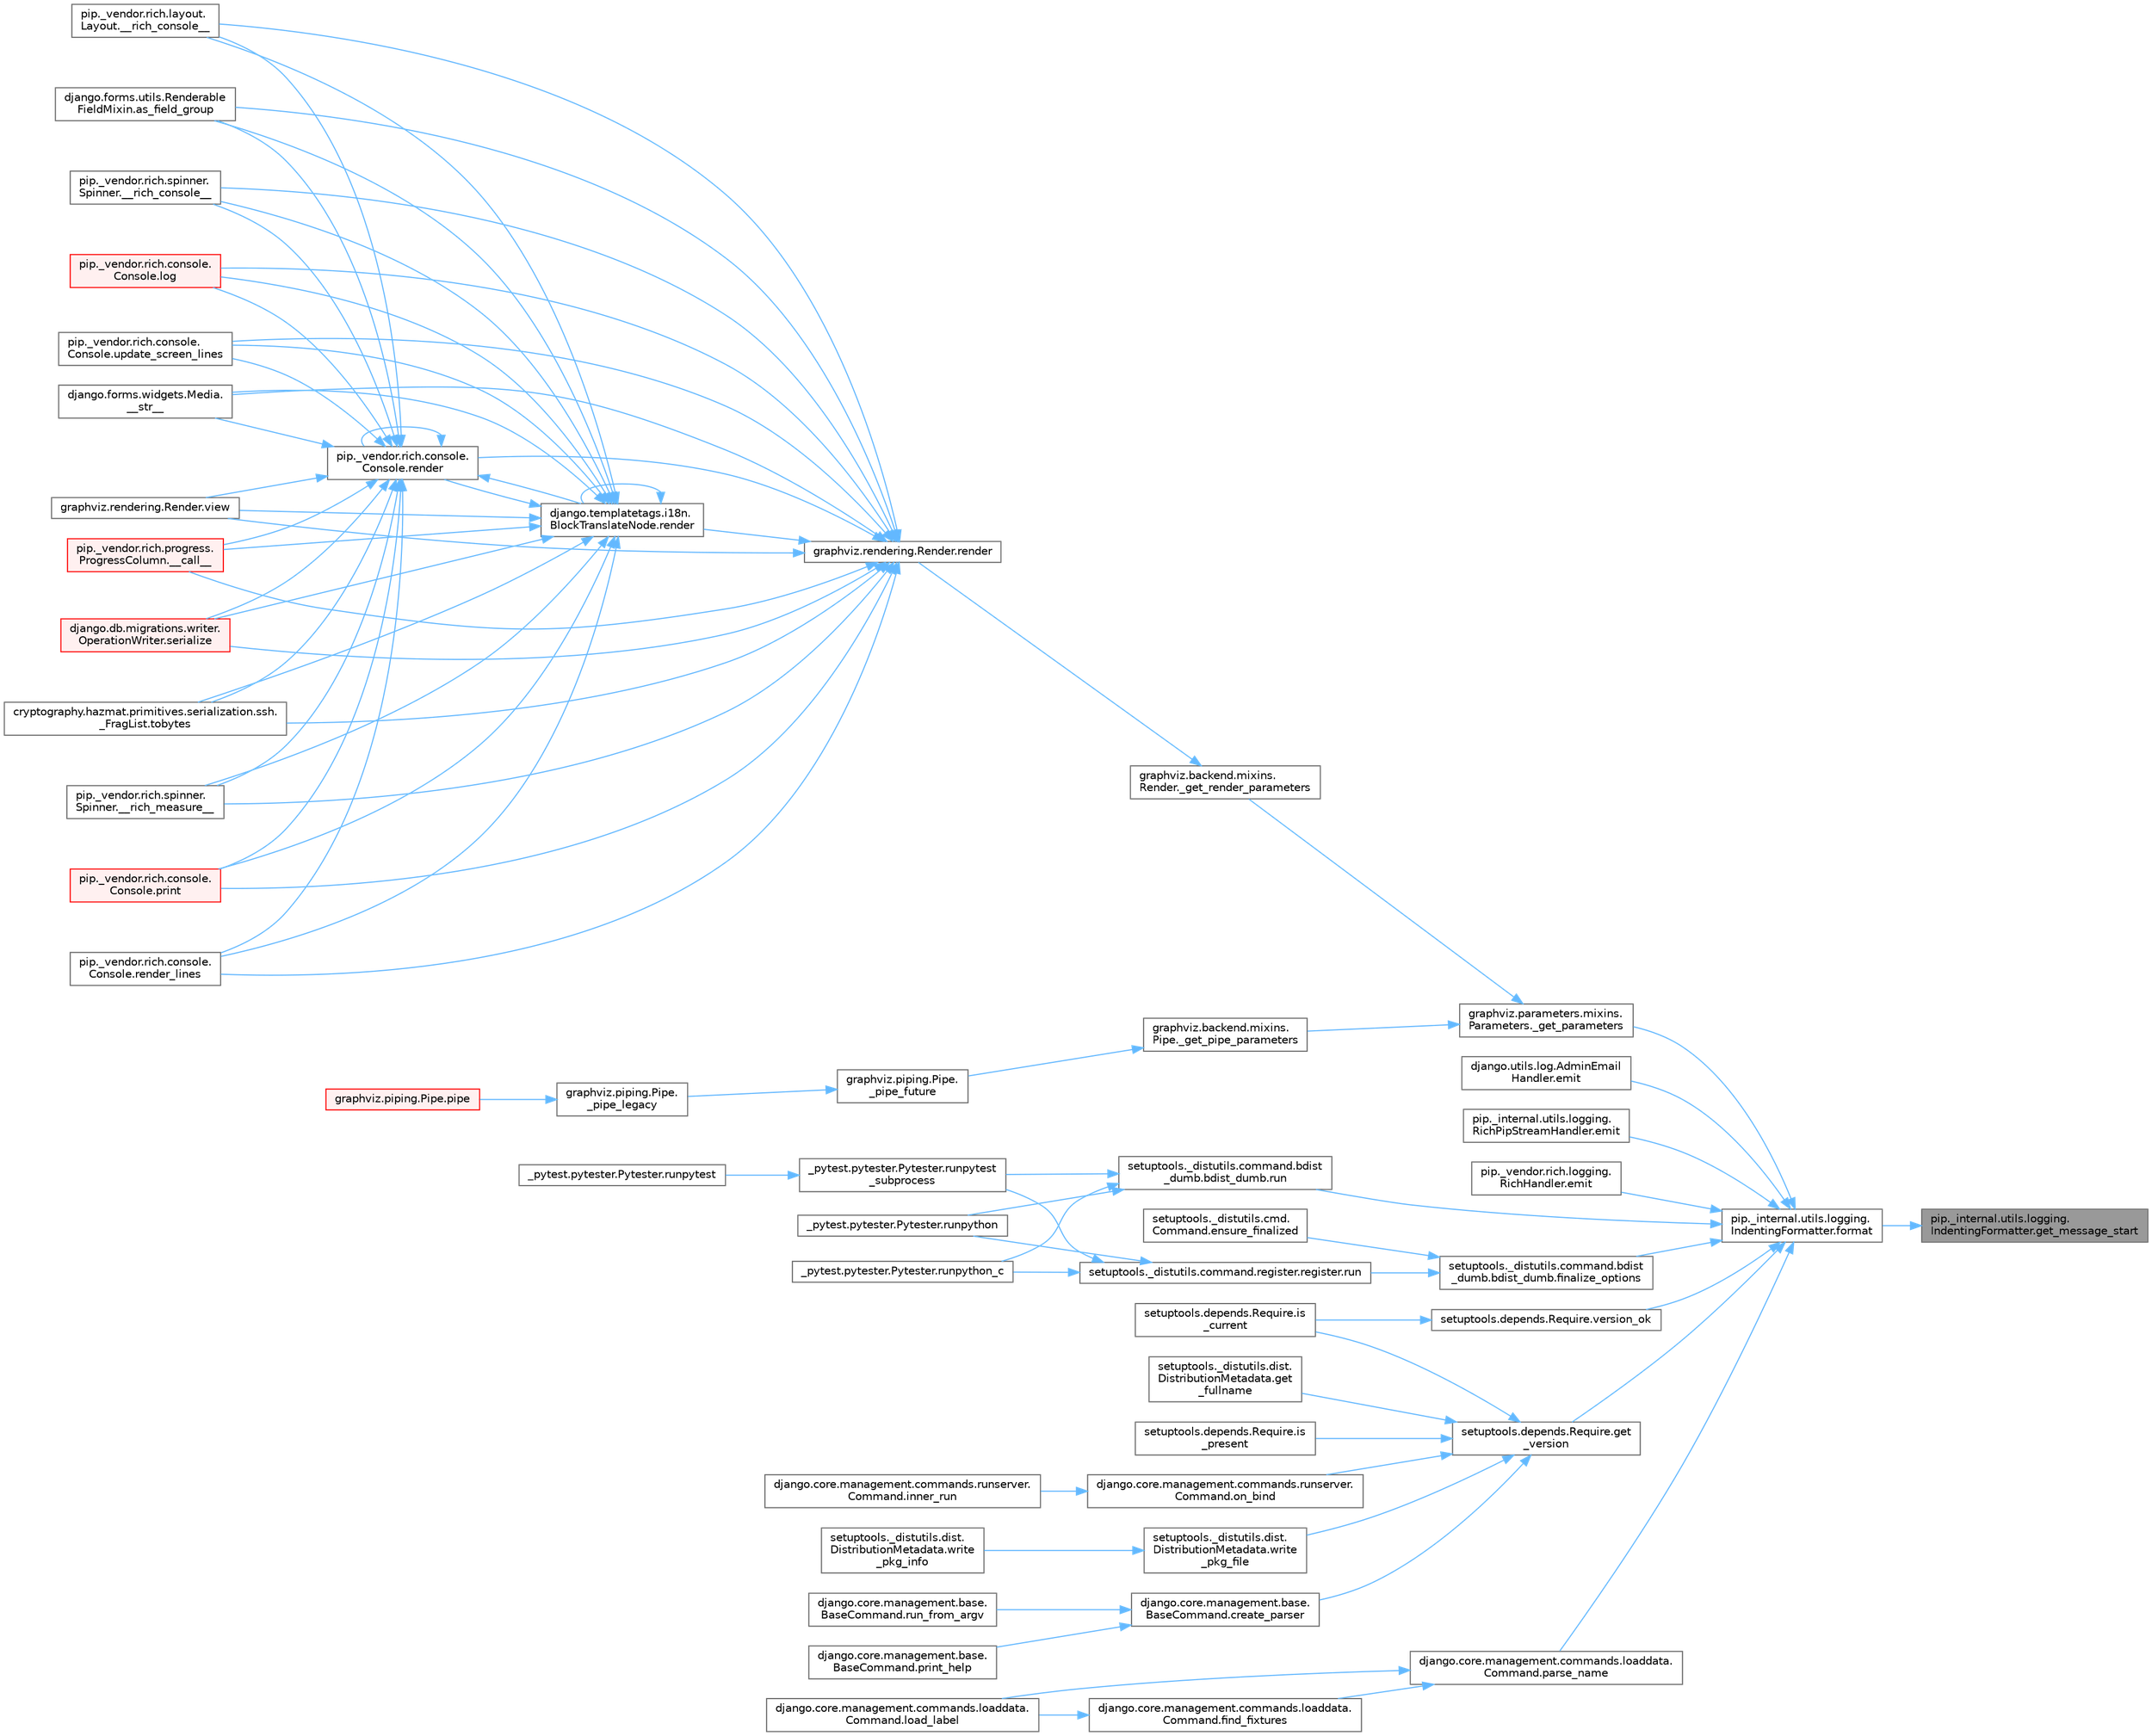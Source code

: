digraph "pip._internal.utils.logging.IndentingFormatter.get_message_start"
{
 // LATEX_PDF_SIZE
  bgcolor="transparent";
  edge [fontname=Helvetica,fontsize=10,labelfontname=Helvetica,labelfontsize=10];
  node [fontname=Helvetica,fontsize=10,shape=box,height=0.2,width=0.4];
  rankdir="RL";
  Node1 [id="Node000001",label="pip._internal.utils.logging.\lIndentingFormatter.get_message_start",height=0.2,width=0.4,color="gray40", fillcolor="grey60", style="filled", fontcolor="black",tooltip=" "];
  Node1 -> Node2 [id="edge1_Node000001_Node000002",dir="back",color="steelblue1",style="solid",tooltip=" "];
  Node2 [id="Node000002",label="pip._internal.utils.logging.\lIndentingFormatter.format",height=0.2,width=0.4,color="grey40", fillcolor="white", style="filled",URL="$classpip_1_1__internal_1_1utils_1_1logging_1_1_indenting_formatter.html#a940113926ebf6558a27f2f54905d8d4c",tooltip=" "];
  Node2 -> Node3 [id="edge2_Node000002_Node000003",dir="back",color="steelblue1",style="solid",tooltip=" "];
  Node3 [id="Node000003",label="graphviz.parameters.mixins.\lParameters._get_parameters",height=0.2,width=0.4,color="grey40", fillcolor="white", style="filled",URL="$classgraphviz_1_1parameters_1_1mixins_1_1_parameters.html#afbdb3248258e4e956d5a7a5f70e60b27",tooltip=" "];
  Node3 -> Node4 [id="edge3_Node000003_Node000004",dir="back",color="steelblue1",style="solid",tooltip=" "];
  Node4 [id="Node000004",label="graphviz.backend.mixins.\lPipe._get_pipe_parameters",height=0.2,width=0.4,color="grey40", fillcolor="white", style="filled",URL="$classgraphviz_1_1backend_1_1mixins_1_1_pipe.html#a71c9b0c3410eae1975141f6c7774a1a0",tooltip=" "];
  Node4 -> Node5 [id="edge4_Node000004_Node000005",dir="back",color="steelblue1",style="solid",tooltip=" "];
  Node5 [id="Node000005",label="graphviz.piping.Pipe.\l_pipe_future",height=0.2,width=0.4,color="grey40", fillcolor="white", style="filled",URL="$classgraphviz_1_1piping_1_1_pipe.html#af8e945601764f6c1340dc13ff7606aab",tooltip=" "];
  Node5 -> Node6 [id="edge5_Node000005_Node000006",dir="back",color="steelblue1",style="solid",tooltip=" "];
  Node6 [id="Node000006",label="graphviz.piping.Pipe.\l_pipe_legacy",height=0.2,width=0.4,color="grey40", fillcolor="white", style="filled",URL="$classgraphviz_1_1piping_1_1_pipe.html#a6632f0bdcb84b91daead31b26b79b528",tooltip=" "];
  Node6 -> Node7 [id="edge6_Node000006_Node000007",dir="back",color="steelblue1",style="solid",tooltip=" "];
  Node7 [id="Node000007",label="graphviz.piping.Pipe.pipe",height=0.2,width=0.4,color="red", fillcolor="#FFF0F0", style="filled",URL="$classgraphviz_1_1piping_1_1_pipe.html#ad98e895b06a856a0b5aa0f6be556ddf2",tooltip=" "];
  Node3 -> Node11 [id="edge7_Node000003_Node000011",dir="back",color="steelblue1",style="solid",tooltip=" "];
  Node11 [id="Node000011",label="graphviz.backend.mixins.\lRender._get_render_parameters",height=0.2,width=0.4,color="grey40", fillcolor="white", style="filled",URL="$classgraphviz_1_1backend_1_1mixins_1_1_render.html#aedbcb99d10d2133f71d5f6671cbe257b",tooltip=" "];
  Node11 -> Node12 [id="edge8_Node000011_Node000012",dir="back",color="steelblue1",style="solid",tooltip=" "];
  Node12 [id="Node000012",label="graphviz.rendering.Render.render",height=0.2,width=0.4,color="grey40", fillcolor="white", style="filled",URL="$classgraphviz_1_1rendering_1_1_render.html#a0249d6538d64a6b59b1bed64d4636456",tooltip=" "];
  Node12 -> Node13 [id="edge9_Node000012_Node000013",dir="back",color="steelblue1",style="solid",tooltip=" "];
  Node13 [id="Node000013",label="pip._vendor.rich.progress.\lProgressColumn.__call__",height=0.2,width=0.4,color="red", fillcolor="#FFF0F0", style="filled",URL="$classpip_1_1__vendor_1_1rich_1_1progress_1_1_progress_column.html#ae0c399be74222f949edb0fa5324cf6ea",tooltip=" "];
  Node12 -> Node16 [id="edge10_Node000012_Node000016",dir="back",color="steelblue1",style="solid",tooltip=" "];
  Node16 [id="Node000016",label="pip._vendor.rich.layout.\lLayout.__rich_console__",height=0.2,width=0.4,color="grey40", fillcolor="white", style="filled",URL="$classpip_1_1__vendor_1_1rich_1_1layout_1_1_layout.html#ac39cb3d17d2b0324ee1b0dada41a3ebd",tooltip=" "];
  Node12 -> Node17 [id="edge11_Node000012_Node000017",dir="back",color="steelblue1",style="solid",tooltip=" "];
  Node17 [id="Node000017",label="pip._vendor.rich.spinner.\lSpinner.__rich_console__",height=0.2,width=0.4,color="grey40", fillcolor="white", style="filled",URL="$classpip_1_1__vendor_1_1rich_1_1spinner_1_1_spinner.html#a6883d8dced19ac48d4dfc74f776357fd",tooltip=" "];
  Node12 -> Node18 [id="edge12_Node000012_Node000018",dir="back",color="steelblue1",style="solid",tooltip=" "];
  Node18 [id="Node000018",label="pip._vendor.rich.spinner.\lSpinner.__rich_measure__",height=0.2,width=0.4,color="grey40", fillcolor="white", style="filled",URL="$classpip_1_1__vendor_1_1rich_1_1spinner_1_1_spinner.html#a89745682c823c44a31bae8e8d07869f5",tooltip=" "];
  Node12 -> Node19 [id="edge13_Node000012_Node000019",dir="back",color="steelblue1",style="solid",tooltip=" "];
  Node19 [id="Node000019",label="django.forms.widgets.Media.\l__str__",height=0.2,width=0.4,color="grey40", fillcolor="white", style="filled",URL="$classdjango_1_1forms_1_1widgets_1_1_media.html#ae1651710548a7d9f14f036d035012d21",tooltip=" "];
  Node12 -> Node20 [id="edge14_Node000012_Node000020",dir="back",color="steelblue1",style="solid",tooltip=" "];
  Node20 [id="Node000020",label="django.forms.utils.Renderable\lFieldMixin.as_field_group",height=0.2,width=0.4,color="grey40", fillcolor="white", style="filled",URL="$classdjango_1_1forms_1_1utils_1_1_renderable_field_mixin.html#a1e9a1b4f790ea694431554267fd5d74c",tooltip=" "];
  Node12 -> Node21 [id="edge15_Node000012_Node000021",dir="back",color="steelblue1",style="solid",tooltip=" "];
  Node21 [id="Node000021",label="pip._vendor.rich.console.\lConsole.log",height=0.2,width=0.4,color="red", fillcolor="#FFF0F0", style="filled",URL="$classpip_1_1__vendor_1_1rich_1_1console_1_1_console.html#af9c77e39f9413fc2b134c60cfa23b0f1",tooltip=" "];
  Node12 -> Node442 [id="edge16_Node000012_Node000442",dir="back",color="steelblue1",style="solid",tooltip=" "];
  Node442 [id="Node000442",label="pip._vendor.rich.console.\lConsole.print",height=0.2,width=0.4,color="red", fillcolor="#FFF0F0", style="filled",URL="$classpip_1_1__vendor_1_1rich_1_1console_1_1_console.html#af954370cdbb49236b597f2c11064549d",tooltip=" "];
  Node12 -> Node910 [id="edge17_Node000012_Node000910",dir="back",color="steelblue1",style="solid",tooltip=" "];
  Node910 [id="Node000910",label="django.templatetags.i18n.\lBlockTranslateNode.render",height=0.2,width=0.4,color="grey40", fillcolor="white", style="filled",URL="$classdjango_1_1templatetags_1_1i18n_1_1_block_translate_node.html#aaf05bebfd02c1c4b676387ada0357832",tooltip=" "];
  Node910 -> Node13 [id="edge18_Node000910_Node000013",dir="back",color="steelblue1",style="solid",tooltip=" "];
  Node910 -> Node16 [id="edge19_Node000910_Node000016",dir="back",color="steelblue1",style="solid",tooltip=" "];
  Node910 -> Node17 [id="edge20_Node000910_Node000017",dir="back",color="steelblue1",style="solid",tooltip=" "];
  Node910 -> Node18 [id="edge21_Node000910_Node000018",dir="back",color="steelblue1",style="solid",tooltip=" "];
  Node910 -> Node19 [id="edge22_Node000910_Node000019",dir="back",color="steelblue1",style="solid",tooltip=" "];
  Node910 -> Node20 [id="edge23_Node000910_Node000020",dir="back",color="steelblue1",style="solid",tooltip=" "];
  Node910 -> Node21 [id="edge24_Node000910_Node000021",dir="back",color="steelblue1",style="solid",tooltip=" "];
  Node910 -> Node442 [id="edge25_Node000910_Node000442",dir="back",color="steelblue1",style="solid",tooltip=" "];
  Node910 -> Node910 [id="edge26_Node000910_Node000910",dir="back",color="steelblue1",style="solid",tooltip=" "];
  Node910 -> Node911 [id="edge27_Node000910_Node000911",dir="back",color="steelblue1",style="solid",tooltip=" "];
  Node911 [id="Node000911",label="pip._vendor.rich.console.\lConsole.render",height=0.2,width=0.4,color="grey40", fillcolor="white", style="filled",URL="$classpip_1_1__vendor_1_1rich_1_1console_1_1_console.html#a9551b8254c573105adde80622393a938",tooltip=" "];
  Node911 -> Node13 [id="edge28_Node000911_Node000013",dir="back",color="steelblue1",style="solid",tooltip=" "];
  Node911 -> Node16 [id="edge29_Node000911_Node000016",dir="back",color="steelblue1",style="solid",tooltip=" "];
  Node911 -> Node17 [id="edge30_Node000911_Node000017",dir="back",color="steelblue1",style="solid",tooltip=" "];
  Node911 -> Node18 [id="edge31_Node000911_Node000018",dir="back",color="steelblue1",style="solid",tooltip=" "];
  Node911 -> Node19 [id="edge32_Node000911_Node000019",dir="back",color="steelblue1",style="solid",tooltip=" "];
  Node911 -> Node20 [id="edge33_Node000911_Node000020",dir="back",color="steelblue1",style="solid",tooltip=" "];
  Node911 -> Node21 [id="edge34_Node000911_Node000021",dir="back",color="steelblue1",style="solid",tooltip=" "];
  Node911 -> Node442 [id="edge35_Node000911_Node000442",dir="back",color="steelblue1",style="solid",tooltip=" "];
  Node911 -> Node910 [id="edge36_Node000911_Node000910",dir="back",color="steelblue1",style="solid",tooltip=" "];
  Node911 -> Node911 [id="edge37_Node000911_Node000911",dir="back",color="steelblue1",style="solid",tooltip=" "];
  Node911 -> Node912 [id="edge38_Node000911_Node000912",dir="back",color="steelblue1",style="solid",tooltip=" "];
  Node912 [id="Node000912",label="pip._vendor.rich.console.\lConsole.render_lines",height=0.2,width=0.4,color="grey40", fillcolor="white", style="filled",URL="$classpip_1_1__vendor_1_1rich_1_1console_1_1_console.html#a5818808a49db20c5bee6986425f96f14",tooltip=" "];
  Node911 -> Node913 [id="edge39_Node000911_Node000913",dir="back",color="steelblue1",style="solid",tooltip=" "];
  Node913 [id="Node000913",label="django.db.migrations.writer.\lOperationWriter.serialize",height=0.2,width=0.4,color="red", fillcolor="#FFF0F0", style="filled",URL="$classdjango_1_1db_1_1migrations_1_1writer_1_1_operation_writer.html#a866e8d13e1c54a35d74e9a6b0383b2f8",tooltip=" "];
  Node911 -> Node1255 [id="edge40_Node000911_Node001255",dir="back",color="steelblue1",style="solid",tooltip=" "];
  Node1255 [id="Node001255",label="cryptography.hazmat.primitives.serialization.ssh.\l_FragList.tobytes",height=0.2,width=0.4,color="grey40", fillcolor="white", style="filled",URL="$classcryptography_1_1hazmat_1_1primitives_1_1serialization_1_1ssh_1_1___frag_list.html#a195dd4e7c741624829a13af53fa3de38",tooltip=" "];
  Node911 -> Node1256 [id="edge41_Node000911_Node001256",dir="back",color="steelblue1",style="solid",tooltip=" "];
  Node1256 [id="Node001256",label="pip._vendor.rich.console.\lConsole.update_screen_lines",height=0.2,width=0.4,color="grey40", fillcolor="white", style="filled",URL="$classpip_1_1__vendor_1_1rich_1_1console_1_1_console.html#a21cfe5af86ec7533f23d45fe2969817e",tooltip=" "];
  Node911 -> Node1257 [id="edge42_Node000911_Node001257",dir="back",color="steelblue1",style="solid",tooltip=" "];
  Node1257 [id="Node001257",label="graphviz.rendering.Render.view",height=0.2,width=0.4,color="grey40", fillcolor="white", style="filled",URL="$classgraphviz_1_1rendering_1_1_render.html#a53169c422996b9a7e92b5580c13914e2",tooltip=" "];
  Node910 -> Node912 [id="edge43_Node000910_Node000912",dir="back",color="steelblue1",style="solid",tooltip=" "];
  Node910 -> Node913 [id="edge44_Node000910_Node000913",dir="back",color="steelblue1",style="solid",tooltip=" "];
  Node910 -> Node1255 [id="edge45_Node000910_Node001255",dir="back",color="steelblue1",style="solid",tooltip=" "];
  Node910 -> Node1256 [id="edge46_Node000910_Node001256",dir="back",color="steelblue1",style="solid",tooltip=" "];
  Node910 -> Node1257 [id="edge47_Node000910_Node001257",dir="back",color="steelblue1",style="solid",tooltip=" "];
  Node12 -> Node911 [id="edge48_Node000012_Node000911",dir="back",color="steelblue1",style="solid",tooltip=" "];
  Node12 -> Node912 [id="edge49_Node000012_Node000912",dir="back",color="steelblue1",style="solid",tooltip=" "];
  Node12 -> Node913 [id="edge50_Node000012_Node000913",dir="back",color="steelblue1",style="solid",tooltip=" "];
  Node12 -> Node1255 [id="edge51_Node000012_Node001255",dir="back",color="steelblue1",style="solid",tooltip=" "];
  Node12 -> Node1256 [id="edge52_Node000012_Node001256",dir="back",color="steelblue1",style="solid",tooltip=" "];
  Node12 -> Node1257 [id="edge53_Node000012_Node001257",dir="back",color="steelblue1",style="solid",tooltip=" "];
  Node2 -> Node514 [id="edge54_Node000002_Node000514",dir="back",color="steelblue1",style="solid",tooltip=" "];
  Node514 [id="Node000514",label="django.utils.log.AdminEmail\lHandler.emit",height=0.2,width=0.4,color="grey40", fillcolor="white", style="filled",URL="$classdjango_1_1utils_1_1log_1_1_admin_email_handler.html#a11349fead71eaec84d4aff34a8deb666",tooltip=" "];
  Node2 -> Node515 [id="edge55_Node000002_Node000515",dir="back",color="steelblue1",style="solid",tooltip=" "];
  Node515 [id="Node000515",label="pip._internal.utils.logging.\lRichPipStreamHandler.emit",height=0.2,width=0.4,color="grey40", fillcolor="white", style="filled",URL="$classpip_1_1__internal_1_1utils_1_1logging_1_1_rich_pip_stream_handler.html#ad9f05ef5ca9f8e35a17f0786341ede5e",tooltip=" "];
  Node2 -> Node516 [id="edge56_Node000002_Node000516",dir="back",color="steelblue1",style="solid",tooltip=" "];
  Node516 [id="Node000516",label="pip._vendor.rich.logging.\lRichHandler.emit",height=0.2,width=0.4,color="grey40", fillcolor="white", style="filled",URL="$classpip_1_1__vendor_1_1rich_1_1logging_1_1_rich_handler.html#ab4cb212e118c85f22366e22bc4a7d0fc",tooltip=" "];
  Node2 -> Node517 [id="edge57_Node000002_Node000517",dir="back",color="steelblue1",style="solid",tooltip=" "];
  Node517 [id="Node000517",label="setuptools._distutils.command.bdist\l_dumb.bdist_dumb.finalize_options",height=0.2,width=0.4,color="grey40", fillcolor="white", style="filled",URL="$classsetuptools_1_1__distutils_1_1command_1_1bdist__dumb_1_1bdist__dumb.html#a5c59784dbb6b042d048b222bf21b617b",tooltip=" "];
  Node517 -> Node113 [id="edge58_Node000517_Node000113",dir="back",color="steelblue1",style="solid",tooltip=" "];
  Node113 [id="Node000113",label="setuptools._distutils.cmd.\lCommand.ensure_finalized",height=0.2,width=0.4,color="grey40", fillcolor="white", style="filled",URL="$classsetuptools_1_1__distutils_1_1cmd_1_1_command.html#a3d586ca13afbfed87a11872fd15515ab",tooltip=" "];
  Node517 -> Node114 [id="edge59_Node000517_Node000114",dir="back",color="steelblue1",style="solid",tooltip=" "];
  Node114 [id="Node000114",label="setuptools._distutils.command.register.register.run",height=0.2,width=0.4,color="grey40", fillcolor="white", style="filled",URL="$classsetuptools_1_1__distutils_1_1command_1_1register_1_1register.html#a2c04b126757f477c907033d7f3d0e169",tooltip=" "];
  Node114 -> Node115 [id="edge60_Node000114_Node000115",dir="back",color="steelblue1",style="solid",tooltip=" "];
  Node115 [id="Node000115",label="_pytest.pytester.Pytester.runpytest\l_subprocess",height=0.2,width=0.4,color="grey40", fillcolor="white", style="filled",URL="$class__pytest_1_1pytester_1_1_pytester.html#a59323c6d6a1469a1206f1c0b8fce99c9",tooltip=" "];
  Node115 -> Node116 [id="edge61_Node000115_Node000116",dir="back",color="steelblue1",style="solid",tooltip=" "];
  Node116 [id="Node000116",label="_pytest.pytester.Pytester.runpytest",height=0.2,width=0.4,color="grey40", fillcolor="white", style="filled",URL="$class__pytest_1_1pytester_1_1_pytester.html#a2765db48ffe1b8853581d711ff43a87b",tooltip=" "];
  Node114 -> Node117 [id="edge62_Node000114_Node000117",dir="back",color="steelblue1",style="solid",tooltip=" "];
  Node117 [id="Node000117",label="_pytest.pytester.Pytester.runpython",height=0.2,width=0.4,color="grey40", fillcolor="white", style="filled",URL="$class__pytest_1_1pytester_1_1_pytester.html#a4e0c539507f15fd333cf618faf9687ef",tooltip=" "];
  Node114 -> Node118 [id="edge63_Node000114_Node000118",dir="back",color="steelblue1",style="solid",tooltip=" "];
  Node118 [id="Node000118",label="_pytest.pytester.Pytester.runpython_c",height=0.2,width=0.4,color="grey40", fillcolor="white", style="filled",URL="$class__pytest_1_1pytester_1_1_pytester.html#aea789acfe206d9c40d9a6bf54a337f2a",tooltip=" "];
  Node2 -> Node518 [id="edge64_Node000002_Node000518",dir="back",color="steelblue1",style="solid",tooltip=" "];
  Node518 [id="Node000518",label="setuptools.depends.Require.get\l_version",height=0.2,width=0.4,color="grey40", fillcolor="white", style="filled",URL="$classsetuptools_1_1depends_1_1_require.html#a4046ad4155f80d85057e4ccd6a41dc00",tooltip=" "];
  Node518 -> Node519 [id="edge65_Node000518_Node000519",dir="back",color="steelblue1",style="solid",tooltip=" "];
  Node519 [id="Node000519",label="django.core.management.base.\lBaseCommand.create_parser",height=0.2,width=0.4,color="grey40", fillcolor="white", style="filled",URL="$classdjango_1_1core_1_1management_1_1base_1_1_base_command.html#ae878e488f18d67acf1037a7e2db5b478",tooltip=" "];
  Node519 -> Node520 [id="edge66_Node000519_Node000520",dir="back",color="steelblue1",style="solid",tooltip=" "];
  Node520 [id="Node000520",label="django.core.management.base.\lBaseCommand.print_help",height=0.2,width=0.4,color="grey40", fillcolor="white", style="filled",URL="$classdjango_1_1core_1_1management_1_1base_1_1_base_command.html#a9f81b6c52db3a2b0a123ca7bdd0ee819",tooltip=" "];
  Node519 -> Node347 [id="edge67_Node000519_Node000347",dir="back",color="steelblue1",style="solid",tooltip=" "];
  Node347 [id="Node000347",label="django.core.management.base.\lBaseCommand.run_from_argv",height=0.2,width=0.4,color="grey40", fillcolor="white", style="filled",URL="$classdjango_1_1core_1_1management_1_1base_1_1_base_command.html#a6c1cc5fc9ec35d268e45ebaadd2ac4a7",tooltip=" "];
  Node518 -> Node521 [id="edge68_Node000518_Node000521",dir="back",color="steelblue1",style="solid",tooltip=" "];
  Node521 [id="Node000521",label="setuptools._distutils.dist.\lDistributionMetadata.get\l_fullname",height=0.2,width=0.4,color="grey40", fillcolor="white", style="filled",URL="$classsetuptools_1_1__distutils_1_1dist_1_1_distribution_metadata.html#ab7420b68c460cd9eb85694a8be6ee524",tooltip=" "];
  Node518 -> Node522 [id="edge69_Node000518_Node000522",dir="back",color="steelblue1",style="solid",tooltip=" "];
  Node522 [id="Node000522",label="setuptools.depends.Require.is\l_current",height=0.2,width=0.4,color="grey40", fillcolor="white", style="filled",URL="$classsetuptools_1_1depends_1_1_require.html#a81f55cdf6880a438b636542f06b9485a",tooltip=" "];
  Node518 -> Node523 [id="edge70_Node000518_Node000523",dir="back",color="steelblue1",style="solid",tooltip=" "];
  Node523 [id="Node000523",label="setuptools.depends.Require.is\l_present",height=0.2,width=0.4,color="grey40", fillcolor="white", style="filled",URL="$classsetuptools_1_1depends_1_1_require.html#a3ab4975a6b46661ed70950dae37ed79c",tooltip=" "];
  Node518 -> Node524 [id="edge71_Node000518_Node000524",dir="back",color="steelblue1",style="solid",tooltip=" "];
  Node524 [id="Node000524",label="django.core.management.commands.runserver.\lCommand.on_bind",height=0.2,width=0.4,color="grey40", fillcolor="white", style="filled",URL="$classdjango_1_1core_1_1management_1_1commands_1_1runserver_1_1_command.html#a9be890479e656b71da83b03cd9adc584",tooltip=" "];
  Node524 -> Node525 [id="edge72_Node000524_Node000525",dir="back",color="steelblue1",style="solid",tooltip=" "];
  Node525 [id="Node000525",label="django.core.management.commands.runserver.\lCommand.inner_run",height=0.2,width=0.4,color="grey40", fillcolor="white", style="filled",URL="$classdjango_1_1core_1_1management_1_1commands_1_1runserver_1_1_command.html#acfb4f8a23c7de4b2d14ba1acbe99e76c",tooltip=" "];
  Node518 -> Node526 [id="edge73_Node000518_Node000526",dir="back",color="steelblue1",style="solid",tooltip=" "];
  Node526 [id="Node000526",label="setuptools._distutils.dist.\lDistributionMetadata.write\l_pkg_file",height=0.2,width=0.4,color="grey40", fillcolor="white", style="filled",URL="$classsetuptools_1_1__distutils_1_1dist_1_1_distribution_metadata.html#a2a55009e9d487a82234459fb242f4be0",tooltip=" "];
  Node526 -> Node527 [id="edge74_Node000526_Node000527",dir="back",color="steelblue1",style="solid",tooltip=" "];
  Node527 [id="Node000527",label="setuptools._distutils.dist.\lDistributionMetadata.write\l_pkg_info",height=0.2,width=0.4,color="grey40", fillcolor="white", style="filled",URL="$classsetuptools_1_1__distutils_1_1dist_1_1_distribution_metadata.html#a0f62394989fd40fc4215cb7e4250fcfb",tooltip=" "];
  Node2 -> Node528 [id="edge75_Node000002_Node000528",dir="back",color="steelblue1",style="solid",tooltip=" "];
  Node528 [id="Node000528",label="django.core.management.commands.loaddata.\lCommand.parse_name",height=0.2,width=0.4,color="grey40", fillcolor="white", style="filled",URL="$classdjango_1_1core_1_1management_1_1commands_1_1loaddata_1_1_command.html#aac6fd16700a70d972d7cafd0bcf5d5aa",tooltip=" "];
  Node528 -> Node529 [id="edge76_Node000528_Node000529",dir="back",color="steelblue1",style="solid",tooltip=" "];
  Node529 [id="Node000529",label="django.core.management.commands.loaddata.\lCommand.find_fixtures",height=0.2,width=0.4,color="grey40", fillcolor="white", style="filled",URL="$classdjango_1_1core_1_1management_1_1commands_1_1loaddata_1_1_command.html#ae13127621bcc44cf1fdc0029ed204022",tooltip=" "];
  Node529 -> Node530 [id="edge77_Node000529_Node000530",dir="back",color="steelblue1",style="solid",tooltip=" "];
  Node530 [id="Node000530",label="django.core.management.commands.loaddata.\lCommand.load_label",height=0.2,width=0.4,color="grey40", fillcolor="white", style="filled",URL="$classdjango_1_1core_1_1management_1_1commands_1_1loaddata_1_1_command.html#a94197296f84aacd90df47924a21709f7",tooltip=" "];
  Node528 -> Node530 [id="edge78_Node000528_Node000530",dir="back",color="steelblue1",style="solid",tooltip=" "];
  Node2 -> Node531 [id="edge79_Node000002_Node000531",dir="back",color="steelblue1",style="solid",tooltip=" "];
  Node531 [id="Node000531",label="setuptools._distutils.command.bdist\l_dumb.bdist_dumb.run",height=0.2,width=0.4,color="grey40", fillcolor="white", style="filled",URL="$classsetuptools_1_1__distutils_1_1command_1_1bdist__dumb_1_1bdist__dumb.html#a1ddf2b2f2332fed447e1f22a0cf6e129",tooltip=" "];
  Node531 -> Node115 [id="edge80_Node000531_Node000115",dir="back",color="steelblue1",style="solid",tooltip=" "];
  Node531 -> Node117 [id="edge81_Node000531_Node000117",dir="back",color="steelblue1",style="solid",tooltip=" "];
  Node531 -> Node118 [id="edge82_Node000531_Node000118",dir="back",color="steelblue1",style="solid",tooltip=" "];
  Node2 -> Node532 [id="edge83_Node000002_Node000532",dir="back",color="steelblue1",style="solid",tooltip=" "];
  Node532 [id="Node000532",label="setuptools.depends.Require.version_ok",height=0.2,width=0.4,color="grey40", fillcolor="white", style="filled",URL="$classsetuptools_1_1depends_1_1_require.html#ac295f5deb6934eda74031b692cdd1678",tooltip=" "];
  Node532 -> Node522 [id="edge84_Node000532_Node000522",dir="back",color="steelblue1",style="solid",tooltip=" "];
}
